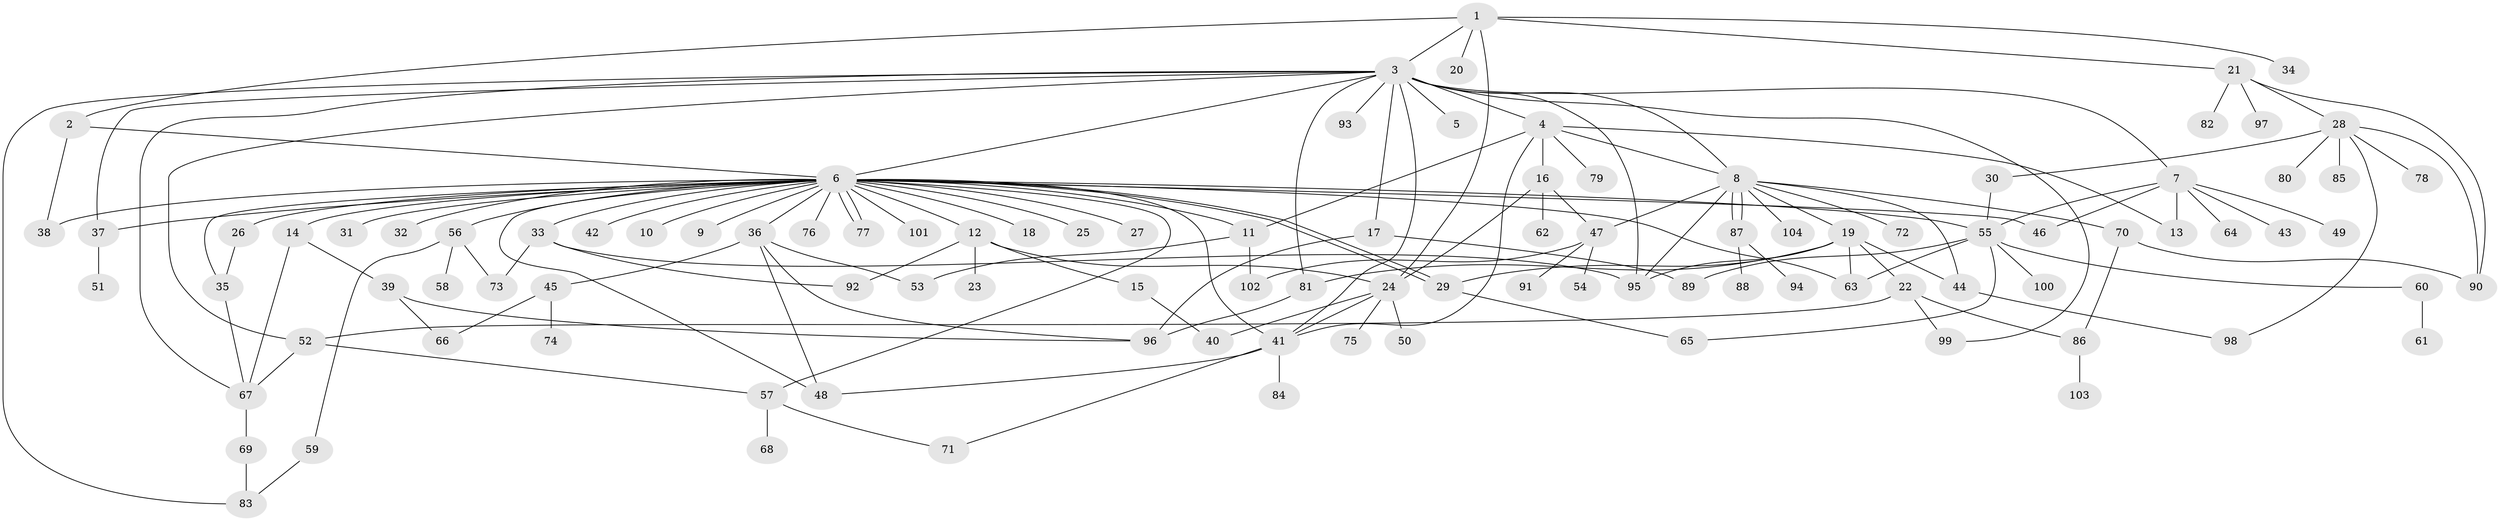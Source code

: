 // coarse degree distribution, {4: 0.1346153846153846, 2: 0.11538461538461539, 1: 0.34615384615384615, 6: 0.09615384615384616, 3: 0.17307692307692307, 5: 0.019230769230769232, 25: 0.019230769230769232, 13: 0.019230769230769232, 9: 0.019230769230769232, 7: 0.057692307692307696}
// Generated by graph-tools (version 1.1) at 2025/36/03/04/25 23:36:53]
// undirected, 104 vertices, 156 edges
graph export_dot {
  node [color=gray90,style=filled];
  1;
  2;
  3;
  4;
  5;
  6;
  7;
  8;
  9;
  10;
  11;
  12;
  13;
  14;
  15;
  16;
  17;
  18;
  19;
  20;
  21;
  22;
  23;
  24;
  25;
  26;
  27;
  28;
  29;
  30;
  31;
  32;
  33;
  34;
  35;
  36;
  37;
  38;
  39;
  40;
  41;
  42;
  43;
  44;
  45;
  46;
  47;
  48;
  49;
  50;
  51;
  52;
  53;
  54;
  55;
  56;
  57;
  58;
  59;
  60;
  61;
  62;
  63;
  64;
  65;
  66;
  67;
  68;
  69;
  70;
  71;
  72;
  73;
  74;
  75;
  76;
  77;
  78;
  79;
  80;
  81;
  82;
  83;
  84;
  85;
  86;
  87;
  88;
  89;
  90;
  91;
  92;
  93;
  94;
  95;
  96;
  97;
  98;
  99;
  100;
  101;
  102;
  103;
  104;
  1 -- 2;
  1 -- 3;
  1 -- 20;
  1 -- 21;
  1 -- 24;
  1 -- 34;
  2 -- 6;
  2 -- 38;
  3 -- 4;
  3 -- 5;
  3 -- 6;
  3 -- 7;
  3 -- 8;
  3 -- 17;
  3 -- 37;
  3 -- 41;
  3 -- 52;
  3 -- 67;
  3 -- 81;
  3 -- 83;
  3 -- 93;
  3 -- 95;
  3 -- 99;
  4 -- 8;
  4 -- 11;
  4 -- 13;
  4 -- 16;
  4 -- 41;
  4 -- 79;
  6 -- 9;
  6 -- 10;
  6 -- 11;
  6 -- 12;
  6 -- 14;
  6 -- 18;
  6 -- 25;
  6 -- 26;
  6 -- 27;
  6 -- 29;
  6 -- 29;
  6 -- 31;
  6 -- 32;
  6 -- 33;
  6 -- 35;
  6 -- 36;
  6 -- 37;
  6 -- 38;
  6 -- 41;
  6 -- 42;
  6 -- 46;
  6 -- 48;
  6 -- 55;
  6 -- 56;
  6 -- 57;
  6 -- 63;
  6 -- 76;
  6 -- 77;
  6 -- 77;
  6 -- 101;
  7 -- 13;
  7 -- 43;
  7 -- 46;
  7 -- 49;
  7 -- 55;
  7 -- 64;
  8 -- 19;
  8 -- 44;
  8 -- 47;
  8 -- 70;
  8 -- 72;
  8 -- 87;
  8 -- 87;
  8 -- 95;
  8 -- 104;
  11 -- 53;
  11 -- 102;
  12 -- 15;
  12 -- 23;
  12 -- 24;
  12 -- 92;
  14 -- 39;
  14 -- 67;
  15 -- 40;
  16 -- 24;
  16 -- 47;
  16 -- 62;
  17 -- 89;
  17 -- 96;
  19 -- 22;
  19 -- 29;
  19 -- 44;
  19 -- 63;
  19 -- 81;
  19 -- 95;
  21 -- 28;
  21 -- 82;
  21 -- 90;
  21 -- 97;
  22 -- 52;
  22 -- 86;
  22 -- 99;
  24 -- 40;
  24 -- 41;
  24 -- 50;
  24 -- 75;
  26 -- 35;
  28 -- 30;
  28 -- 78;
  28 -- 80;
  28 -- 85;
  28 -- 90;
  28 -- 98;
  29 -- 65;
  30 -- 55;
  33 -- 73;
  33 -- 92;
  33 -- 95;
  35 -- 67;
  36 -- 45;
  36 -- 48;
  36 -- 53;
  36 -- 96;
  37 -- 51;
  39 -- 66;
  39 -- 96;
  41 -- 48;
  41 -- 71;
  41 -- 84;
  44 -- 98;
  45 -- 66;
  45 -- 74;
  47 -- 54;
  47 -- 91;
  47 -- 102;
  52 -- 57;
  52 -- 67;
  55 -- 60;
  55 -- 63;
  55 -- 65;
  55 -- 89;
  55 -- 100;
  56 -- 58;
  56 -- 59;
  56 -- 73;
  57 -- 68;
  57 -- 71;
  59 -- 83;
  60 -- 61;
  67 -- 69;
  69 -- 83;
  70 -- 86;
  70 -- 90;
  81 -- 96;
  86 -- 103;
  87 -- 88;
  87 -- 94;
}
